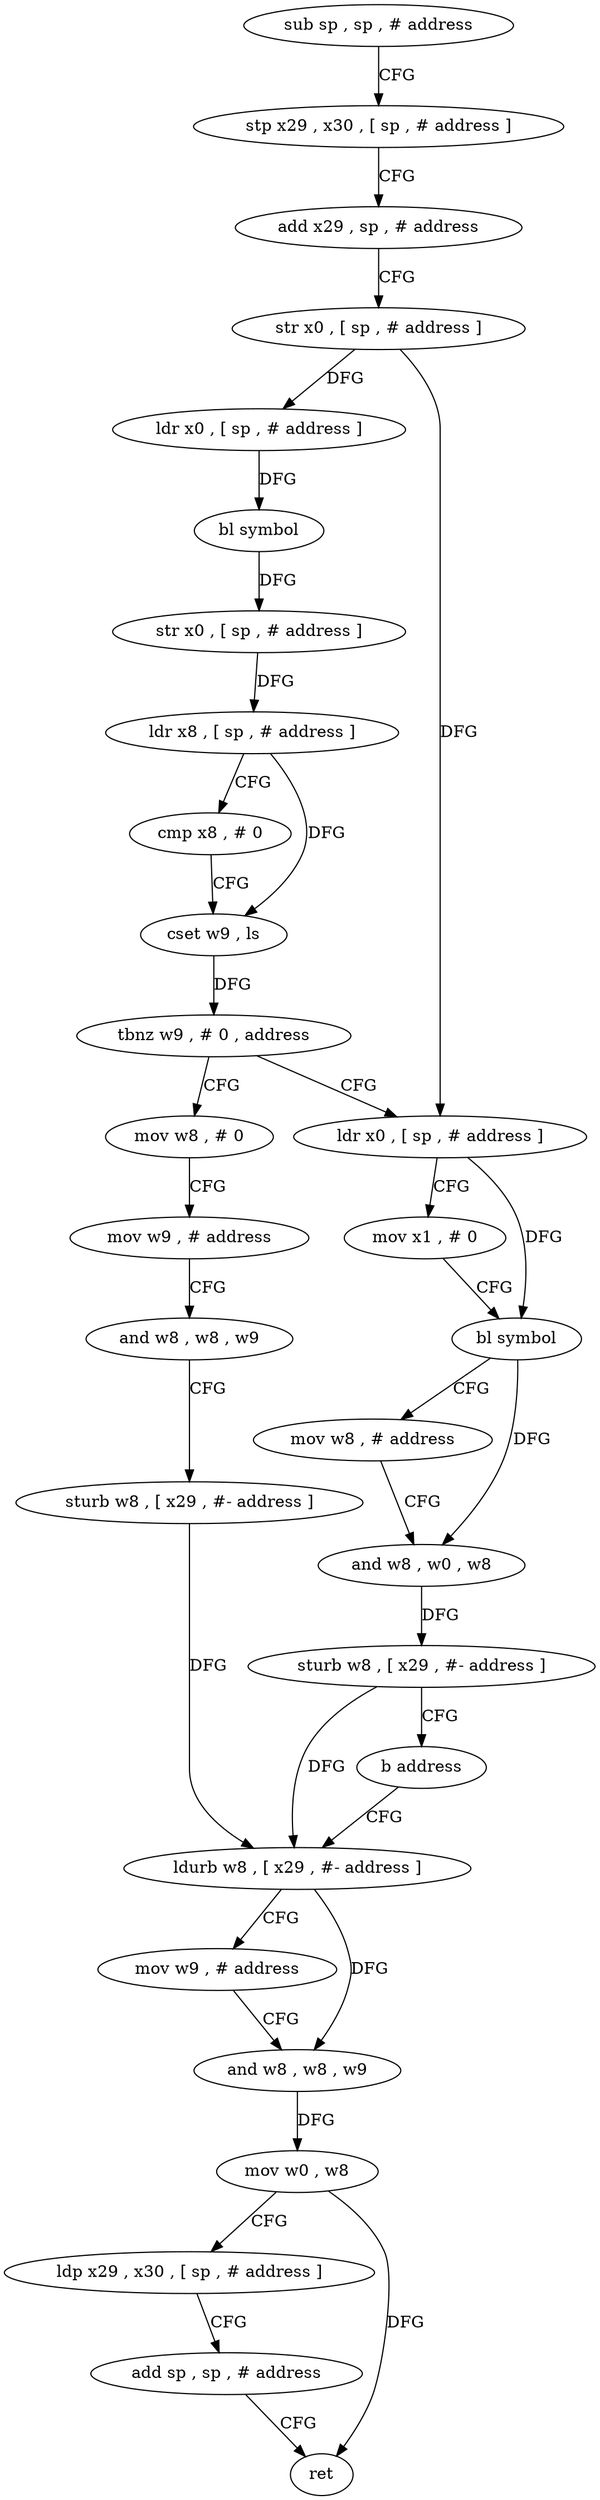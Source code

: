 digraph "func" {
"250540" [label = "sub sp , sp , # address" ]
"250544" [label = "stp x29 , x30 , [ sp , # address ]" ]
"250548" [label = "add x29 , sp , # address" ]
"250552" [label = "str x0 , [ sp , # address ]" ]
"250556" [label = "ldr x0 , [ sp , # address ]" ]
"250560" [label = "bl symbol" ]
"250564" [label = "str x0 , [ sp , # address ]" ]
"250568" [label = "ldr x8 , [ sp , # address ]" ]
"250572" [label = "cmp x8 , # 0" ]
"250576" [label = "cset w9 , ls" ]
"250580" [label = "tbnz w9 , # 0 , address" ]
"250612" [label = "mov w8 , # 0" ]
"250584" [label = "ldr x0 , [ sp , # address ]" ]
"250616" [label = "mov w9 , # address" ]
"250620" [label = "and w8 , w8 , w9" ]
"250624" [label = "sturb w8 , [ x29 , #- address ]" ]
"250628" [label = "ldurb w8 , [ x29 , #- address ]" ]
"250588" [label = "mov x1 , # 0" ]
"250592" [label = "bl symbol" ]
"250596" [label = "mov w8 , # address" ]
"250600" [label = "and w8 , w0 , w8" ]
"250604" [label = "sturb w8 , [ x29 , #- address ]" ]
"250608" [label = "b address" ]
"250632" [label = "mov w9 , # address" ]
"250636" [label = "and w8 , w8 , w9" ]
"250640" [label = "mov w0 , w8" ]
"250644" [label = "ldp x29 , x30 , [ sp , # address ]" ]
"250648" [label = "add sp , sp , # address" ]
"250652" [label = "ret" ]
"250540" -> "250544" [ label = "CFG" ]
"250544" -> "250548" [ label = "CFG" ]
"250548" -> "250552" [ label = "CFG" ]
"250552" -> "250556" [ label = "DFG" ]
"250552" -> "250584" [ label = "DFG" ]
"250556" -> "250560" [ label = "DFG" ]
"250560" -> "250564" [ label = "DFG" ]
"250564" -> "250568" [ label = "DFG" ]
"250568" -> "250572" [ label = "CFG" ]
"250568" -> "250576" [ label = "DFG" ]
"250572" -> "250576" [ label = "CFG" ]
"250576" -> "250580" [ label = "DFG" ]
"250580" -> "250612" [ label = "CFG" ]
"250580" -> "250584" [ label = "CFG" ]
"250612" -> "250616" [ label = "CFG" ]
"250584" -> "250588" [ label = "CFG" ]
"250584" -> "250592" [ label = "DFG" ]
"250616" -> "250620" [ label = "CFG" ]
"250620" -> "250624" [ label = "CFG" ]
"250624" -> "250628" [ label = "DFG" ]
"250628" -> "250632" [ label = "CFG" ]
"250628" -> "250636" [ label = "DFG" ]
"250588" -> "250592" [ label = "CFG" ]
"250592" -> "250596" [ label = "CFG" ]
"250592" -> "250600" [ label = "DFG" ]
"250596" -> "250600" [ label = "CFG" ]
"250600" -> "250604" [ label = "DFG" ]
"250604" -> "250608" [ label = "CFG" ]
"250604" -> "250628" [ label = "DFG" ]
"250608" -> "250628" [ label = "CFG" ]
"250632" -> "250636" [ label = "CFG" ]
"250636" -> "250640" [ label = "DFG" ]
"250640" -> "250644" [ label = "CFG" ]
"250640" -> "250652" [ label = "DFG" ]
"250644" -> "250648" [ label = "CFG" ]
"250648" -> "250652" [ label = "CFG" ]
}
